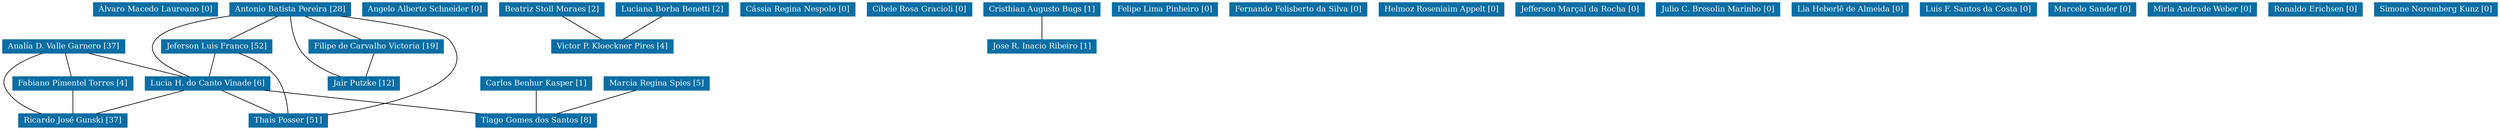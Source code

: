 strict graph grafo1 {
	graph [bb="0,0,3204.4,192",
		id=grafo1,
		overlap=False
	];
	node [fontsize=12,
		label="\N",
		shape=rectangle,
		style=filled
	];
	0	 [URL="membro-1519141891464578.html",
		color="#0A6EA4",
		fontcolor="#FFFFFF",
		height=0.29167,
		label="Álvaro Macedo Laureano [0]",
		pos="211.94,181.5",
		width=2.1528];
	1	 [URL="membro-4075727326925108.html",
		color="#0A6EA4",
		fontcolor="#FFFFFF",
		height=0.29167,
		label="Analía D. Valle Garnero [37]",
		pos="81.937,124.5",
		width=2.1667];
	9	 [URL="membro-3194461270391349.html",
		color="#0A6EA4",
		fontcolor="#FFFFFF",
		height=0.29167,
		label="Fabiano Pimentel Torres [4]",
		pos="97.937,67.5",
		width=2.0694];
	1 -- 9	 [pos="84.946,113.78 87.807,103.59 92.085,88.348 94.941,78.173"];
	20	 [URL="membro-9245604354419040.html",
		color="#0A6EA4",
		fontcolor="#FFFFFF",
		height=0.29167,
		label="Lucia H. do Canto Vinade [6]",
		pos="269.94,67.5",
		width=2.2083];
	1 -- 20	 [pos="116.86,113.91 150.63,103.67 201.5,88.25 235.21,78.031"];
	26	 [URL="membro-2410346128596894.html",
		color="#0A6EA4",
		fontcolor="#FFFFFF",
		height=0.29167,
		label="Ricardo José Gunski [37]",
		pos="97.937,10.5",
		width=1.9028];
	1 -- 26	 [pos="56.985,113.94 32.277,101.85 0,80.645 13.937,57 24.179,39.625 43.505,28.286 61.039,21.159"];
	9 -- 26	 [pos="97.937,56.779 97.937,46.588 97.937,31.348 97.937,21.173"];
	20 -- 26	 [pos="237.99,56.912 207.1,46.674 160.55,31.25 129.72,21.031"];
	29	 [URL="membro-2277857386983441.html",
		color="#0A6EA4",
		fontcolor="#FFFFFF",
		height=0.29167,
		label="Thais Posser [51]",
		pos="376.94,10.5",
		width=1.375];
	20 -- 29	 [pos="289.82,56.912 309.03,46.674 337.99,31.25 357.17,21.031"];
	30	 [URL="membro-5811514780628956.html",
		color="#0A6EA4",
		fontcolor="#FFFFFF",
		height=0.29167,
		label="Tiago Gomes dos Santos [8]",
		pos="703.94,10.5",
		width=2.1111];
	20 -- 30	 [pos="349.54,57.045 428.83,46.632 549.69,30.759 627.75,20.506"];
	2	 [URL="membro-0905235589505578.html",
		color="#0A6EA4",
		fontcolor="#FFFFFF",
		height=0.29167,
		label="Angelo Alberto Schneider [0]",
		pos="552.94,181.5",
		width=2.1944];
	3	 [URL="membro-2960319577737903.html",
		color="#0A6EA4",
		fontcolor="#FFFFFF",
		height=0.29167,
		label="Antonio Batista Pereira [28]",
		pos="381.94,181.5",
		width=2.0694];
	3 -- 20	 [pos="307.44,170.92 265.72,163.3 219.59,151.45 206.94,135 190.43,113.52 223.17,90.987 247.34,78.148"];
	3 -- 29	 [pos="446.46,170.99 503.16,161.1 578.02,146.18 586.94,135 636.13,73.398 502.99,35.589 426.49,19.518"];
	12	 [URL="membro-4895231407900749.html",
		color="#0A6EA4",
		fontcolor="#FFFFFF",
		height=0.29167,
		label="Filipe de Carvalho Victoria [19]",
		pos="493.94,124.5",
		width=2.3333];
	3 -- 12	 [pos="402.74,170.91 422.86,160.67 453.17,145.25 473.25,135.03"];
	14	 [URL="membro-2069437408328707.html",
		color="#0A6EA4",
		fontcolor="#FFFFFF",
		height=0.29167,
		label="Jair Putzke [12]",
		pos="479.94,67.5",
		width=1.2639];
	3 -- 14	 [pos="382.51,170.82 383.79,156.51 387.86,130.97 400.94,114 413.67,97.486 434.05,85.697 450.93,78.121"];
	15	 [URL="membro-1680065573338339.html",
		color="#0A6EA4",
		fontcolor="#FFFFFF",
		height=0.29167,
		label="Jeferson Luis Franco [52]",
		pos="284.94,124.5",
		width=1.9167];
	3 -- 15	 [pos="363.7,170.78 346.35,160.59 320.42,145.35 303.1,135.17"];
	12 -- 14	 [pos="491.31,113.78 488.8,103.59 485.06,88.348 482.56,78.173"];
	15 -- 20	 [pos="282.12,113.78 279.44,103.59 275.43,88.348 272.75,78.173"];
	15 -- 29	 [pos="310.69,113.9 326.49,106.15 345.93,94.162 357.94,78 370.72,60.801 374.91,35.346 376.28,21.117"];
	4	 [URL="membro-3469385544914151.html",
		color="#0A6EA4",
		fontcolor="#FFFFFF",
		height=0.29167,
		label="Beatriz Stoll Moraes [2]",
		pos="714.94,181.5",
		width=1.8056];
	31	 [URL="membro-6399818992878421.html",
		color="#0A6EA4",
		fontcolor="#FFFFFF",
		height=0.29167,
		label="Victor P. Kloeckner Pires [4]",
		pos="791.94,124.5",
		width=2.1528];
	4 -- 31	 [pos="729.42,170.78 743.19,160.59 763.78,145.35 777.52,135.17"];
	5	 [URL="membro-3758714218353612.html",
		color="#0A6EA4",
		fontcolor="#FFFFFF",
		height=0.29167,
		label="Carlos Benhur Kasper [1]",
		pos="703.94,67.5",
		width=1.9306];
	5 -- 30	 [pos="703.94,56.779 703.94,46.588 703.94,31.348 703.94,21.173"];
	6	 [URL="membro-9101858681342985.html",
		color="#0A6EA4",
		fontcolor="#FFFFFF",
		height=0.29167,
		label="Cássia Regina Nespolo [0]",
		pos="1027.9,181.5",
		width=1.9861];
	7	 [URL="membro-4807525329153013.html",
		color="#0A6EA4",
		fontcolor="#FFFFFF",
		height=0.29167,
		label="Cibele Rosa Gracioli [0]",
		pos="1183.9,181.5",
		width=1.8333];
	8	 [URL="membro-3831988899325479.html",
		color="#0A6EA4",
		fontcolor="#FFFFFF",
		height=0.29167,
		label="Cristhian Augusto Bugs [1]",
		pos="1341.9,181.5",
		width=2.0417];
	17	 [URL="membro-5627311567399428.html",
		color="#0A6EA4",
		fontcolor="#FFFFFF",
		height=0.29167,
		label="Jose R. Inacio Ribeiro [1]",
		pos="1341.9,124.5",
		width=1.9167];
	8 -- 17	 [pos="1341.9,170.78 1341.9,160.59 1341.9,145.35 1341.9,135.17"];
	10	 [URL="membro-1589874577225604.html",
		color="#0A6EA4",
		fontcolor="#FFFFFF",
		height=0.29167,
		label="Felipe Lima Pinheiro [0]",
		pos="1499.9,181.5",
		width=1.8472];
	11	 [URL="membro-5556114236440871.html",
		color="#0A6EA4",
		fontcolor="#FFFFFF",
		height=0.29167,
		label="Fernando Felisberto da Silva [0]",
		pos="1668.9,181.5",
		width=2.3472];
	13	 [URL="membro-5360357766246970.html",
		color="#0A6EA4",
		fontcolor="#FFFFFF",
		height=0.29167,
		label="Helmoz Roseniaim Appelt [0]",
		pos="1850.9,181.5",
		width=2.2083];
	16	 [URL="membro-9707343593567031.html",
		color="#0A6EA4",
		fontcolor="#FFFFFF",
		height=0.29167,
		label="Jefferson Marçal da Rocha [0]",
		pos="2028.9,181.5",
		width=2.2222];
	18	 [URL="membro-7724745358129837.html",
		color="#0A6EA4",
		fontcolor="#FFFFFF",
		height=0.29167,
		label="Julio C. Bresolin Marinho [0]",
		pos="2204.9,181.5",
		width=2.1667];
	19	 [URL="membro-5933446290676213.html",
		color="#0A6EA4",
		fontcolor="#FFFFFF",
		height=0.29167,
		label="Lia Heberlê de Almeida [0]",
		pos="2374.9,181.5",
		width=2.0417];
	21	 [URL="membro-4218915379129113.html",
		color="#0A6EA4",
		fontcolor="#FFFFFF",
		height=0.29167,
		label="Luciana Borba Benetti [2]",
		pos="867.94,181.5",
		width=1.9444];
	21 -- 31	 [pos="853.64,170.78 840.06,160.59 819.74,145.35 806.17,135.17"];
	22	 [URL="membro-0382799433347639.html",
		color="#0A6EA4",
		fontcolor="#FFFFFF",
		height=0.29167,
		label="Luís F. Santos da Costa [0]",
		pos="2539.9,181.5",
		width=2.0278];
	23	 [URL="membro-0501263145561247.html",
		color="#0A6EA4",
		fontcolor="#FFFFFF",
		height=0.29167,
		label="Marcelo Sander [0]",
		pos="2684.9,181.5",
		width=1.5];
	24	 [URL="membro-4541292297263996.html",
		color="#0A6EA4",
		fontcolor="#FFFFFF",
		height=0.29167,
		label="Marcia Regina Spies [5]",
		pos="856.94,67.5",
		width=1.8194];
	24 -- 30	 [pos="828.52,56.912 801.04,46.674 759.64,31.25 732.21,21.031"];
	25	 [URL="membro-2256892090251117.html",
		color="#0A6EA4",
		fontcolor="#FFFFFF",
		height=0.29167,
		label="Mirla Andrade Weber [0]",
		pos="2825.9,181.5",
		width=1.9028];
	27	 [URL="membro-2185079928360774.html",
		color="#0A6EA4",
		fontcolor="#FFFFFF",
		height=0.29167,
		label="Ronaldo Erichsen [0]",
		pos="2971.9,181.5",
		width=1.6389];
	28	 [URL="membro-0979416016892842.html",
		color="#0A6EA4",
		fontcolor="#FFFFFF",
		height=0.29167,
		label="Simone Noremberg Kunz [0]",
		pos="3126.9,181.5",
		width=2.1528];
}
